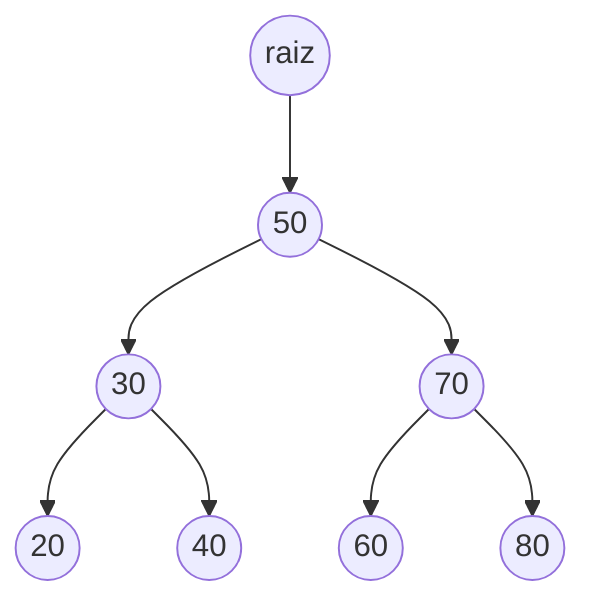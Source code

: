 graph TD
    A((50)) --> B((30))
    A --> C((70))
    B --> D((20))
    B --> E((40))
    C --> F((60))
    C --> G((80))

    R((raiz)) --> A((50))